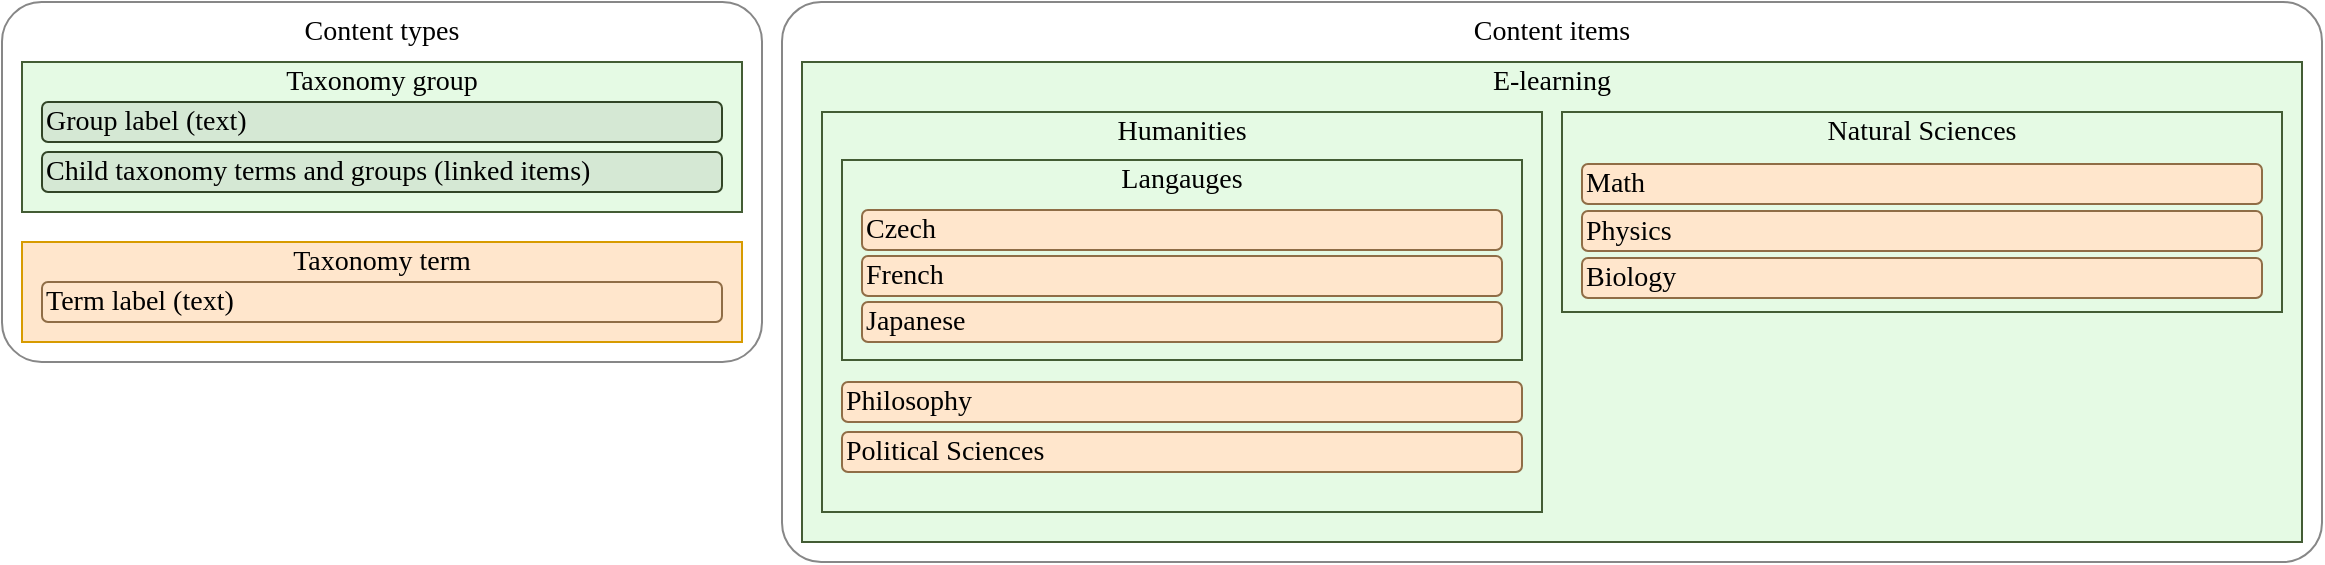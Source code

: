 <mxfile version="14.0.1" type="github">
  <diagram id="IQVPAYiHxeu3ZIYqz4J4" name="Page-1">
    <mxGraphModel dx="1912" dy="824" grid="1" gridSize="10" guides="1" tooltips="1" connect="1" arrows="1" fold="1" page="0" pageScale="1" pageWidth="850" pageHeight="1100" math="0" shadow="0" extFonts="GT Walsheim^https://docs.kontent.ai/fonts/GT-Walsheim-Regular.woff">
      <root>
        <mxCell id="0" />
        <mxCell id="1" parent="0" />
        <mxCell id="wjHQRlfI7GsjUOKSqEVD-19" value="Content items" style="rounded=1;whiteSpace=wrap;html=1;fontFamily=GT Walsheim Pro;verticalAlign=top;fontSize=14;glass=0;shadow=0;sketch=0;perimeterSpacing=0;arcSize=7;strokeColor=#878787;" vertex="1" parent="1">
          <mxGeometry x="60" y="110" width="770" height="280" as="geometry" />
        </mxCell>
        <mxCell id="wjHQRlfI7GsjUOKSqEVD-39" value="E-learning" style="rounded=0;whiteSpace=wrap;html=1;fontSize=14;horizontal=1;verticalAlign=top;labelPosition=center;verticalLabelPosition=middle;align=center;fontFamily=GT Walsheim Pro;spacing=-3;strokeColor=#435C34;fillColor=#E5FAE4;" vertex="1" parent="1">
          <mxGeometry x="70" y="140" width="750" height="240" as="geometry" />
        </mxCell>
        <mxCell id="wjHQRlfI7GsjUOKSqEVD-1" value="Content types" style="rounded=1;whiteSpace=wrap;html=1;fontFamily=GT Walsheim Pro;verticalAlign=top;fontSize=14;arcSize=11;strokeColor=#878787;" vertex="1" parent="1">
          <mxGeometry x="-330" y="110" width="380" height="180" as="geometry" />
        </mxCell>
        <mxCell id="wjHQRlfI7GsjUOKSqEVD-6" value="Taxonomy group" style="rounded=0;whiteSpace=wrap;html=1;fontSize=14;horizontal=1;verticalAlign=top;labelPosition=center;verticalLabelPosition=middle;align=center;fontFamily=GT Walsheim Pro;spacing=-3;strokeColor=#435C34;fillColor=#E5FAE4;" vertex="1" parent="1">
          <mxGeometry x="-320" y="140" width="360" height="75" as="geometry" />
        </mxCell>
        <mxCell id="wjHQRlfI7GsjUOKSqEVD-7" value="Group label (text)" style="rounded=1;whiteSpace=wrap;html=1;fontSize=14;align=left;fontFamily=GT Walsheim Pro;fillColor=#d5e8d4;strokeColor=#324527;" vertex="1" parent="1">
          <mxGeometry x="-310" y="160" width="340" height="20" as="geometry" />
        </mxCell>
        <mxCell id="wjHQRlfI7GsjUOKSqEVD-8" value="Child taxonomy terms and groups (linked items)" style="rounded=1;whiteSpace=wrap;html=1;fontSize=14;align=left;fontFamily=GT Walsheim Pro;fillColor=#d5e8d4;strokeColor=#324527;" vertex="1" parent="1">
          <mxGeometry x="-310" y="185" width="340" height="20" as="geometry" />
        </mxCell>
        <mxCell id="wjHQRlfI7GsjUOKSqEVD-9" value="Taxonomy term" style="rounded=0;whiteSpace=wrap;html=1;fontSize=14;horizontal=1;verticalAlign=top;labelPosition=center;verticalLabelPosition=middle;align=center;fontFamily=GT Walsheim Pro;spacing=-3;fillColor=#ffe6cc;strokeColor=#d79b00;" vertex="1" parent="1">
          <mxGeometry x="-320" y="230" width="360" height="50" as="geometry" />
        </mxCell>
        <mxCell id="wjHQRlfI7GsjUOKSqEVD-10" value="Term label (text)" style="rounded=1;whiteSpace=wrap;html=1;fontSize=14;align=left;fontFamily=GT Walsheim Pro;fillColor=#ffe6cc;strokeColor=#8F6D46;" vertex="1" parent="1">
          <mxGeometry x="-310" y="250" width="340" height="20" as="geometry" />
        </mxCell>
        <mxCell id="wjHQRlfI7GsjUOKSqEVD-20" value="Humanities" style="rounded=0;whiteSpace=wrap;html=1;fontSize=14;horizontal=1;verticalAlign=top;labelPosition=center;verticalLabelPosition=middle;align=center;fontFamily=GT Walsheim Pro;spacing=-3;strokeColor=#435C34;fillColor=#E5FAE4;" vertex="1" parent="1">
          <mxGeometry x="80" y="165" width="360" height="200" as="geometry" />
        </mxCell>
        <mxCell id="wjHQRlfI7GsjUOKSqEVD-25" value="Natural Sciences" style="rounded=0;whiteSpace=wrap;html=1;fontSize=14;horizontal=1;verticalAlign=top;labelPosition=center;verticalLabelPosition=middle;align=center;fontFamily=GT Walsheim Pro;spacing=-3;strokeColor=#435C34;fillColor=#E5FAE4;" vertex="1" parent="1">
          <mxGeometry x="450" y="165" width="360" height="100" as="geometry" />
        </mxCell>
        <mxCell id="wjHQRlfI7GsjUOKSqEVD-36" value="Philosophy" style="rounded=1;whiteSpace=wrap;html=1;fontSize=14;align=left;fontFamily=GT Walsheim Pro;fillColor=#ffe6cc;strokeColor=#8F6D46;" vertex="1" parent="1">
          <mxGeometry x="90" y="300" width="340" height="20" as="geometry" />
        </mxCell>
        <mxCell id="wjHQRlfI7GsjUOKSqEVD-38" value="Political Sciences" style="rounded=1;whiteSpace=wrap;html=1;fontSize=14;align=left;fontFamily=GT Walsheim Pro;fillColor=#ffe6cc;strokeColor=#8F6D46;" vertex="1" parent="1">
          <mxGeometry x="90" y="325" width="340" height="20" as="geometry" />
        </mxCell>
        <mxCell id="wjHQRlfI7GsjUOKSqEVD-28" value="Langauges" style="rounded=0;whiteSpace=wrap;html=1;fontSize=14;horizontal=1;verticalAlign=top;labelPosition=center;verticalLabelPosition=middle;align=center;fontFamily=GT Walsheim Pro;spacing=-3;strokeColor=#435C34;fillColor=#E5FAE4;" vertex="1" parent="1">
          <mxGeometry x="90" y="189" width="340" height="100" as="geometry" />
        </mxCell>
        <mxCell id="wjHQRlfI7GsjUOKSqEVD-32" value="Czech" style="rounded=1;whiteSpace=wrap;html=1;fontSize=14;align=left;fontFamily=GT Walsheim Pro;fillColor=#ffe6cc;strokeColor=#8F6D46;" vertex="1" parent="1">
          <mxGeometry x="100" y="214" width="320" height="20" as="geometry" />
        </mxCell>
        <mxCell id="wjHQRlfI7GsjUOKSqEVD-33" value="French" style="rounded=1;whiteSpace=wrap;html=1;fontSize=14;align=left;fontFamily=GT Walsheim Pro;fillColor=#ffe6cc;strokeColor=#8F6D46;" vertex="1" parent="1">
          <mxGeometry x="100" y="237" width="320" height="20" as="geometry" />
        </mxCell>
        <mxCell id="wjHQRlfI7GsjUOKSqEVD-34" value="Japanese" style="rounded=1;whiteSpace=wrap;html=1;fontSize=14;align=left;fontFamily=GT Walsheim Pro;fillColor=#ffe6cc;strokeColor=#8F6D46;" vertex="1" parent="1">
          <mxGeometry x="100" y="260" width="320" height="20" as="geometry" />
        </mxCell>
        <mxCell id="wjHQRlfI7GsjUOKSqEVD-40" value="Math" style="rounded=1;whiteSpace=wrap;html=1;fontSize=14;align=left;fontFamily=GT Walsheim Pro;fillColor=#ffe6cc;strokeColor=#8F6D46;" vertex="1" parent="1">
          <mxGeometry x="460" y="191" width="340" height="20" as="geometry" />
        </mxCell>
        <mxCell id="wjHQRlfI7GsjUOKSqEVD-41" value="Physics" style="rounded=1;whiteSpace=wrap;html=1;fontSize=14;align=left;fontFamily=GT Walsheim Pro;fillColor=#ffe6cc;strokeColor=#8F6D46;" vertex="1" parent="1">
          <mxGeometry x="460" y="214.5" width="340" height="20" as="geometry" />
        </mxCell>
        <mxCell id="wjHQRlfI7GsjUOKSqEVD-42" value="Biology" style="rounded=1;whiteSpace=wrap;html=1;fontSize=14;align=left;fontFamily=GT Walsheim Pro;fillColor=#ffe6cc;strokeColor=#8F6D46;" vertex="1" parent="1">
          <mxGeometry x="460" y="238" width="340" height="20" as="geometry" />
        </mxCell>
      </root>
    </mxGraphModel>
  </diagram>
</mxfile>
